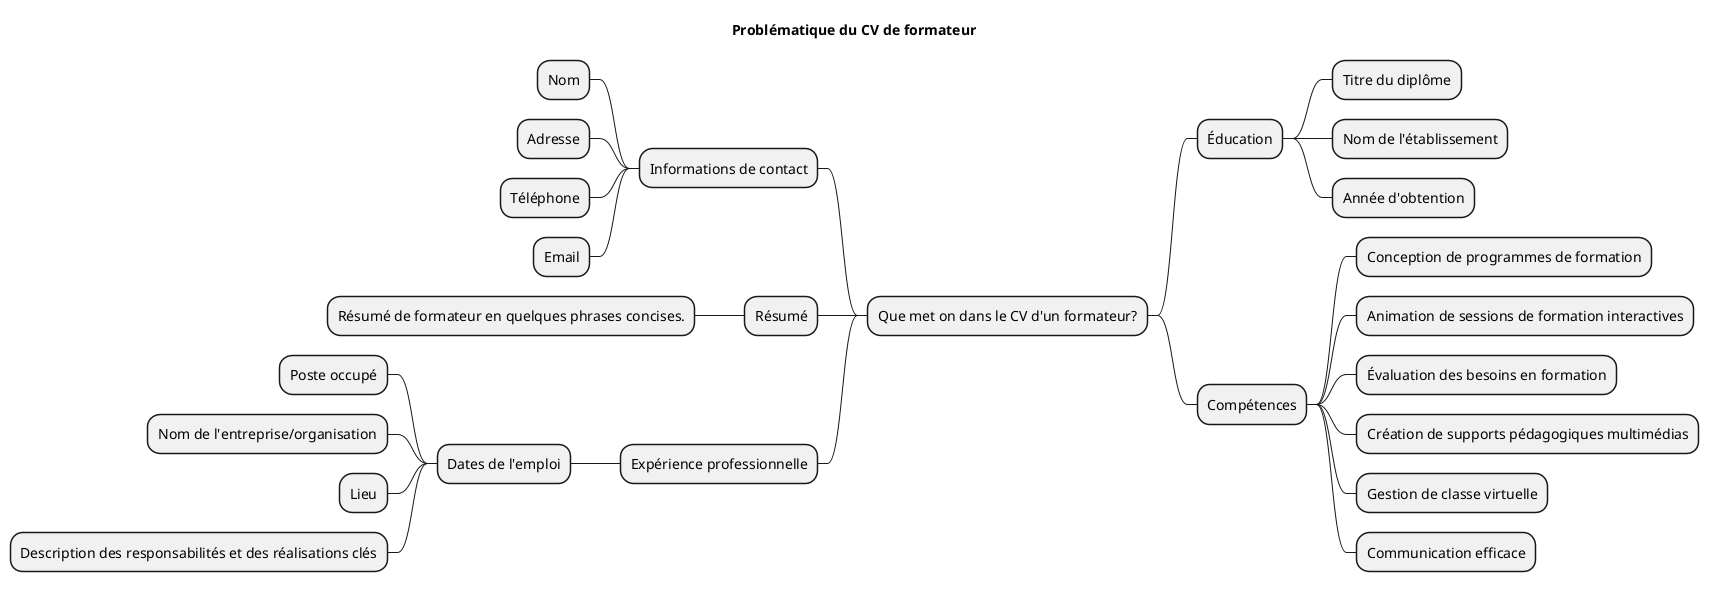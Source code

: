 @startmindmap
'https://plantuml.com/mindmap-diagram

title Problématique du CV de formateur

* Que met on dans le CV d'un formateur?

left side

** Informations de contact
*** Nom
*** Adresse
*** Téléphone
*** Email

** Résumé
*** Résumé de formateur en quelques phrases concises.

** Expérience professionnelle
*** Dates de l'emploi
**** Poste occupé
**** Nom de l'entreprise/organisation
**** Lieu
**** Description des responsabilités et des réalisations clés

right side

** Éducation
*** Titre du diplôme
*** Nom de l'établissement
*** Année d'obtention

** Compétences
*** Conception de programmes de formation
*** Animation de sessions de formation interactives
*** Évaluation des besoins en formation
*** Création de supports pédagogiques multimédias
*** Gestion de classe virtuelle
*** Communication efficace

@endmindmap

